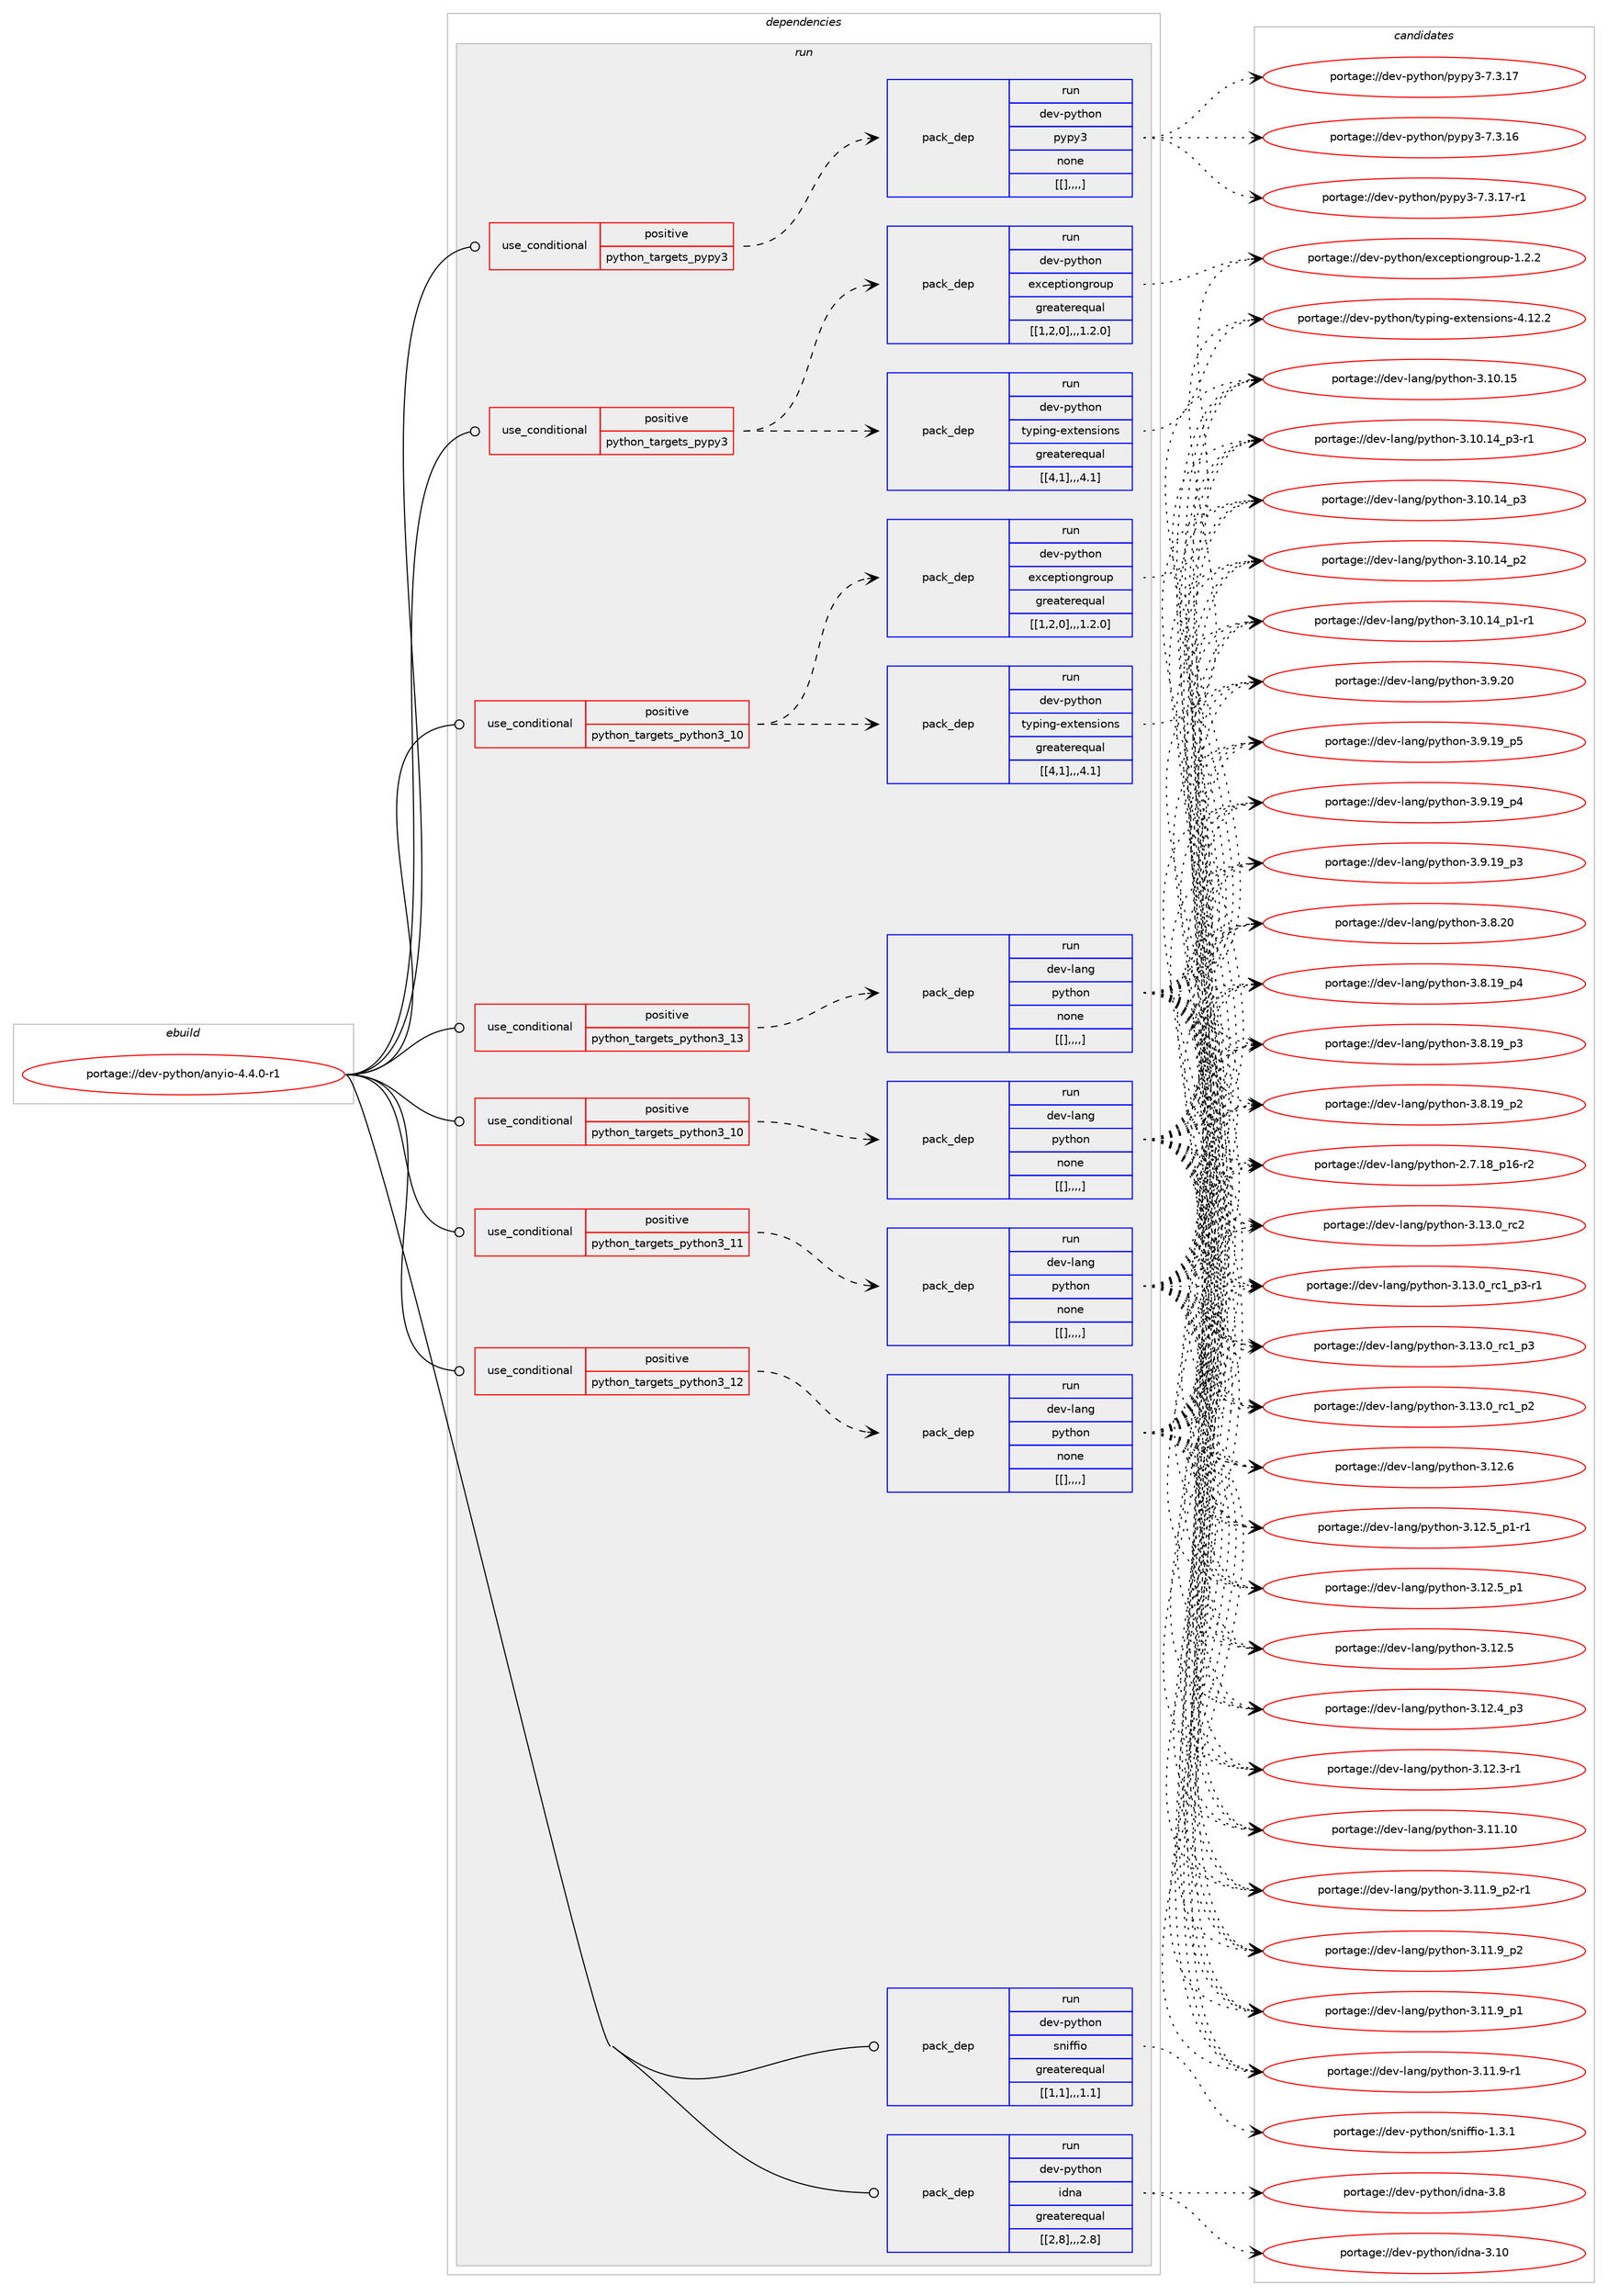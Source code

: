 digraph prolog {

# *************
# Graph options
# *************

newrank=true;
concentrate=true;
compound=true;
graph [rankdir=LR,fontname=Helvetica,fontsize=10,ranksep=1.5];#, ranksep=2.5, nodesep=0.2];
edge  [arrowhead=vee];
node  [fontname=Helvetica,fontsize=10];

# **********
# The ebuild
# **********

subgraph cluster_leftcol {
color=gray;
label=<<i>ebuild</i>>;
id [label="portage://dev-python/anyio-4.4.0-r1", color=red, width=4, href="../dev-python/anyio-4.4.0-r1.svg"];
}

# ****************
# The dependencies
# ****************

subgraph cluster_midcol {
color=gray;
label=<<i>dependencies</i>>;
subgraph cluster_compile {
fillcolor="#eeeeee";
style=filled;
label=<<i>compile</i>>;
}
subgraph cluster_compileandrun {
fillcolor="#eeeeee";
style=filled;
label=<<i>compile and run</i>>;
}
subgraph cluster_run {
fillcolor="#eeeeee";
style=filled;
label=<<i>run</i>>;
subgraph cond31446 {
dependency142733 [label=<<TABLE BORDER="0" CELLBORDER="1" CELLSPACING="0" CELLPADDING="4"><TR><TD ROWSPAN="3" CELLPADDING="10">use_conditional</TD></TR><TR><TD>positive</TD></TR><TR><TD>python_targets_pypy3</TD></TR></TABLE>>, shape=none, color=red];
subgraph pack110074 {
dependency142734 [label=<<TABLE BORDER="0" CELLBORDER="1" CELLSPACING="0" CELLPADDING="4" WIDTH="220"><TR><TD ROWSPAN="6" CELLPADDING="30">pack_dep</TD></TR><TR><TD WIDTH="110">run</TD></TR><TR><TD>dev-python</TD></TR><TR><TD>exceptiongroup</TD></TR><TR><TD>greaterequal</TD></TR><TR><TD>[[1,2,0],,,1.2.0]</TD></TR></TABLE>>, shape=none, color=blue];
}
dependency142733:e -> dependency142734:w [weight=20,style="dashed",arrowhead="vee"];
subgraph pack110075 {
dependency142735 [label=<<TABLE BORDER="0" CELLBORDER="1" CELLSPACING="0" CELLPADDING="4" WIDTH="220"><TR><TD ROWSPAN="6" CELLPADDING="30">pack_dep</TD></TR><TR><TD WIDTH="110">run</TD></TR><TR><TD>dev-python</TD></TR><TR><TD>typing-extensions</TD></TR><TR><TD>greaterequal</TD></TR><TR><TD>[[4,1],,,4.1]</TD></TR></TABLE>>, shape=none, color=blue];
}
dependency142733:e -> dependency142735:w [weight=20,style="dashed",arrowhead="vee"];
}
id:e -> dependency142733:w [weight=20,style="solid",arrowhead="odot"];
subgraph cond31447 {
dependency142736 [label=<<TABLE BORDER="0" CELLBORDER="1" CELLSPACING="0" CELLPADDING="4"><TR><TD ROWSPAN="3" CELLPADDING="10">use_conditional</TD></TR><TR><TD>positive</TD></TR><TR><TD>python_targets_pypy3</TD></TR></TABLE>>, shape=none, color=red];
subgraph pack110076 {
dependency142737 [label=<<TABLE BORDER="0" CELLBORDER="1" CELLSPACING="0" CELLPADDING="4" WIDTH="220"><TR><TD ROWSPAN="6" CELLPADDING="30">pack_dep</TD></TR><TR><TD WIDTH="110">run</TD></TR><TR><TD>dev-python</TD></TR><TR><TD>pypy3</TD></TR><TR><TD>none</TD></TR><TR><TD>[[],,,,]</TD></TR></TABLE>>, shape=none, color=blue];
}
dependency142736:e -> dependency142737:w [weight=20,style="dashed",arrowhead="vee"];
}
id:e -> dependency142736:w [weight=20,style="solid",arrowhead="odot"];
subgraph cond31448 {
dependency142738 [label=<<TABLE BORDER="0" CELLBORDER="1" CELLSPACING="0" CELLPADDING="4"><TR><TD ROWSPAN="3" CELLPADDING="10">use_conditional</TD></TR><TR><TD>positive</TD></TR><TR><TD>python_targets_python3_10</TD></TR></TABLE>>, shape=none, color=red];
subgraph pack110077 {
dependency142739 [label=<<TABLE BORDER="0" CELLBORDER="1" CELLSPACING="0" CELLPADDING="4" WIDTH="220"><TR><TD ROWSPAN="6" CELLPADDING="30">pack_dep</TD></TR><TR><TD WIDTH="110">run</TD></TR><TR><TD>dev-lang</TD></TR><TR><TD>python</TD></TR><TR><TD>none</TD></TR><TR><TD>[[],,,,]</TD></TR></TABLE>>, shape=none, color=blue];
}
dependency142738:e -> dependency142739:w [weight=20,style="dashed",arrowhead="vee"];
}
id:e -> dependency142738:w [weight=20,style="solid",arrowhead="odot"];
subgraph cond31449 {
dependency142740 [label=<<TABLE BORDER="0" CELLBORDER="1" CELLSPACING="0" CELLPADDING="4"><TR><TD ROWSPAN="3" CELLPADDING="10">use_conditional</TD></TR><TR><TD>positive</TD></TR><TR><TD>python_targets_python3_10</TD></TR></TABLE>>, shape=none, color=red];
subgraph pack110078 {
dependency142741 [label=<<TABLE BORDER="0" CELLBORDER="1" CELLSPACING="0" CELLPADDING="4" WIDTH="220"><TR><TD ROWSPAN="6" CELLPADDING="30">pack_dep</TD></TR><TR><TD WIDTH="110">run</TD></TR><TR><TD>dev-python</TD></TR><TR><TD>exceptiongroup</TD></TR><TR><TD>greaterequal</TD></TR><TR><TD>[[1,2,0],,,1.2.0]</TD></TR></TABLE>>, shape=none, color=blue];
}
dependency142740:e -> dependency142741:w [weight=20,style="dashed",arrowhead="vee"];
subgraph pack110079 {
dependency142742 [label=<<TABLE BORDER="0" CELLBORDER="1" CELLSPACING="0" CELLPADDING="4" WIDTH="220"><TR><TD ROWSPAN="6" CELLPADDING="30">pack_dep</TD></TR><TR><TD WIDTH="110">run</TD></TR><TR><TD>dev-python</TD></TR><TR><TD>typing-extensions</TD></TR><TR><TD>greaterequal</TD></TR><TR><TD>[[4,1],,,4.1]</TD></TR></TABLE>>, shape=none, color=blue];
}
dependency142740:e -> dependency142742:w [weight=20,style="dashed",arrowhead="vee"];
}
id:e -> dependency142740:w [weight=20,style="solid",arrowhead="odot"];
subgraph cond31450 {
dependency142743 [label=<<TABLE BORDER="0" CELLBORDER="1" CELLSPACING="0" CELLPADDING="4"><TR><TD ROWSPAN="3" CELLPADDING="10">use_conditional</TD></TR><TR><TD>positive</TD></TR><TR><TD>python_targets_python3_11</TD></TR></TABLE>>, shape=none, color=red];
subgraph pack110080 {
dependency142744 [label=<<TABLE BORDER="0" CELLBORDER="1" CELLSPACING="0" CELLPADDING="4" WIDTH="220"><TR><TD ROWSPAN="6" CELLPADDING="30">pack_dep</TD></TR><TR><TD WIDTH="110">run</TD></TR><TR><TD>dev-lang</TD></TR><TR><TD>python</TD></TR><TR><TD>none</TD></TR><TR><TD>[[],,,,]</TD></TR></TABLE>>, shape=none, color=blue];
}
dependency142743:e -> dependency142744:w [weight=20,style="dashed",arrowhead="vee"];
}
id:e -> dependency142743:w [weight=20,style="solid",arrowhead="odot"];
subgraph cond31451 {
dependency142745 [label=<<TABLE BORDER="0" CELLBORDER="1" CELLSPACING="0" CELLPADDING="4"><TR><TD ROWSPAN="3" CELLPADDING="10">use_conditional</TD></TR><TR><TD>positive</TD></TR><TR><TD>python_targets_python3_12</TD></TR></TABLE>>, shape=none, color=red];
subgraph pack110081 {
dependency142746 [label=<<TABLE BORDER="0" CELLBORDER="1" CELLSPACING="0" CELLPADDING="4" WIDTH="220"><TR><TD ROWSPAN="6" CELLPADDING="30">pack_dep</TD></TR><TR><TD WIDTH="110">run</TD></TR><TR><TD>dev-lang</TD></TR><TR><TD>python</TD></TR><TR><TD>none</TD></TR><TR><TD>[[],,,,]</TD></TR></TABLE>>, shape=none, color=blue];
}
dependency142745:e -> dependency142746:w [weight=20,style="dashed",arrowhead="vee"];
}
id:e -> dependency142745:w [weight=20,style="solid",arrowhead="odot"];
subgraph cond31452 {
dependency142747 [label=<<TABLE BORDER="0" CELLBORDER="1" CELLSPACING="0" CELLPADDING="4"><TR><TD ROWSPAN="3" CELLPADDING="10">use_conditional</TD></TR><TR><TD>positive</TD></TR><TR><TD>python_targets_python3_13</TD></TR></TABLE>>, shape=none, color=red];
subgraph pack110082 {
dependency142748 [label=<<TABLE BORDER="0" CELLBORDER="1" CELLSPACING="0" CELLPADDING="4" WIDTH="220"><TR><TD ROWSPAN="6" CELLPADDING="30">pack_dep</TD></TR><TR><TD WIDTH="110">run</TD></TR><TR><TD>dev-lang</TD></TR><TR><TD>python</TD></TR><TR><TD>none</TD></TR><TR><TD>[[],,,,]</TD></TR></TABLE>>, shape=none, color=blue];
}
dependency142747:e -> dependency142748:w [weight=20,style="dashed",arrowhead="vee"];
}
id:e -> dependency142747:w [weight=20,style="solid",arrowhead="odot"];
subgraph pack110083 {
dependency142749 [label=<<TABLE BORDER="0" CELLBORDER="1" CELLSPACING="0" CELLPADDING="4" WIDTH="220"><TR><TD ROWSPAN="6" CELLPADDING="30">pack_dep</TD></TR><TR><TD WIDTH="110">run</TD></TR><TR><TD>dev-python</TD></TR><TR><TD>idna</TD></TR><TR><TD>greaterequal</TD></TR><TR><TD>[[2,8],,,2.8]</TD></TR></TABLE>>, shape=none, color=blue];
}
id:e -> dependency142749:w [weight=20,style="solid",arrowhead="odot"];
subgraph pack110084 {
dependency142750 [label=<<TABLE BORDER="0" CELLBORDER="1" CELLSPACING="0" CELLPADDING="4" WIDTH="220"><TR><TD ROWSPAN="6" CELLPADDING="30">pack_dep</TD></TR><TR><TD WIDTH="110">run</TD></TR><TR><TD>dev-python</TD></TR><TR><TD>sniffio</TD></TR><TR><TD>greaterequal</TD></TR><TR><TD>[[1,1],,,1.1]</TD></TR></TABLE>>, shape=none, color=blue];
}
id:e -> dependency142750:w [weight=20,style="solid",arrowhead="odot"];
}
}

# **************
# The candidates
# **************

subgraph cluster_choices {
rank=same;
color=gray;
label=<<i>candidates</i>>;

subgraph choice110074 {
color=black;
nodesep=1;
choice100101118451121211161041111104710112099101112116105111110103114111117112454946504650 [label="portage://dev-python/exceptiongroup-1.2.2", color=red, width=4,href="../dev-python/exceptiongroup-1.2.2.svg"];
dependency142734:e -> choice100101118451121211161041111104710112099101112116105111110103114111117112454946504650:w [style=dotted,weight="100"];
}
subgraph choice110075 {
color=black;
nodesep=1;
choice10010111845112121116104111110471161211121051101034510112011610111011510511111011545524649504650 [label="portage://dev-python/typing-extensions-4.12.2", color=red, width=4,href="../dev-python/typing-extensions-4.12.2.svg"];
dependency142735:e -> choice10010111845112121116104111110471161211121051101034510112011610111011510511111011545524649504650:w [style=dotted,weight="100"];
}
subgraph choice110076 {
color=black;
nodesep=1;
choice100101118451121211161041111104711212111212151455546514649554511449 [label="portage://dev-python/pypy3-7.3.17-r1", color=red, width=4,href="../dev-python/pypy3-7.3.17-r1.svg"];
choice10010111845112121116104111110471121211121215145554651464955 [label="portage://dev-python/pypy3-7.3.17", color=red, width=4,href="../dev-python/pypy3-7.3.17.svg"];
choice10010111845112121116104111110471121211121215145554651464954 [label="portage://dev-python/pypy3-7.3.16", color=red, width=4,href="../dev-python/pypy3-7.3.16.svg"];
dependency142737:e -> choice100101118451121211161041111104711212111212151455546514649554511449:w [style=dotted,weight="100"];
dependency142737:e -> choice10010111845112121116104111110471121211121215145554651464955:w [style=dotted,weight="100"];
dependency142737:e -> choice10010111845112121116104111110471121211121215145554651464954:w [style=dotted,weight="100"];
}
subgraph choice110077 {
color=black;
nodesep=1;
choice10010111845108971101034711212111610411111045514649514648951149950 [label="portage://dev-lang/python-3.13.0_rc2", color=red, width=4,href="../dev-lang/python-3.13.0_rc2.svg"];
choice1001011184510897110103471121211161041111104551464951464895114994995112514511449 [label="portage://dev-lang/python-3.13.0_rc1_p3-r1", color=red, width=4,href="../dev-lang/python-3.13.0_rc1_p3-r1.svg"];
choice100101118451089711010347112121116104111110455146495146489511499499511251 [label="portage://dev-lang/python-3.13.0_rc1_p3", color=red, width=4,href="../dev-lang/python-3.13.0_rc1_p3.svg"];
choice100101118451089711010347112121116104111110455146495146489511499499511250 [label="portage://dev-lang/python-3.13.0_rc1_p2", color=red, width=4,href="../dev-lang/python-3.13.0_rc1_p2.svg"];
choice10010111845108971101034711212111610411111045514649504654 [label="portage://dev-lang/python-3.12.6", color=red, width=4,href="../dev-lang/python-3.12.6.svg"];
choice1001011184510897110103471121211161041111104551464950465395112494511449 [label="portage://dev-lang/python-3.12.5_p1-r1", color=red, width=4,href="../dev-lang/python-3.12.5_p1-r1.svg"];
choice100101118451089711010347112121116104111110455146495046539511249 [label="portage://dev-lang/python-3.12.5_p1", color=red, width=4,href="../dev-lang/python-3.12.5_p1.svg"];
choice10010111845108971101034711212111610411111045514649504653 [label="portage://dev-lang/python-3.12.5", color=red, width=4,href="../dev-lang/python-3.12.5.svg"];
choice100101118451089711010347112121116104111110455146495046529511251 [label="portage://dev-lang/python-3.12.4_p3", color=red, width=4,href="../dev-lang/python-3.12.4_p3.svg"];
choice100101118451089711010347112121116104111110455146495046514511449 [label="portage://dev-lang/python-3.12.3-r1", color=red, width=4,href="../dev-lang/python-3.12.3-r1.svg"];
choice1001011184510897110103471121211161041111104551464949464948 [label="portage://dev-lang/python-3.11.10", color=red, width=4,href="../dev-lang/python-3.11.10.svg"];
choice1001011184510897110103471121211161041111104551464949465795112504511449 [label="portage://dev-lang/python-3.11.9_p2-r1", color=red, width=4,href="../dev-lang/python-3.11.9_p2-r1.svg"];
choice100101118451089711010347112121116104111110455146494946579511250 [label="portage://dev-lang/python-3.11.9_p2", color=red, width=4,href="../dev-lang/python-3.11.9_p2.svg"];
choice100101118451089711010347112121116104111110455146494946579511249 [label="portage://dev-lang/python-3.11.9_p1", color=red, width=4,href="../dev-lang/python-3.11.9_p1.svg"];
choice100101118451089711010347112121116104111110455146494946574511449 [label="portage://dev-lang/python-3.11.9-r1", color=red, width=4,href="../dev-lang/python-3.11.9-r1.svg"];
choice1001011184510897110103471121211161041111104551464948464953 [label="portage://dev-lang/python-3.10.15", color=red, width=4,href="../dev-lang/python-3.10.15.svg"];
choice100101118451089711010347112121116104111110455146494846495295112514511449 [label="portage://dev-lang/python-3.10.14_p3-r1", color=red, width=4,href="../dev-lang/python-3.10.14_p3-r1.svg"];
choice10010111845108971101034711212111610411111045514649484649529511251 [label="portage://dev-lang/python-3.10.14_p3", color=red, width=4,href="../dev-lang/python-3.10.14_p3.svg"];
choice10010111845108971101034711212111610411111045514649484649529511250 [label="portage://dev-lang/python-3.10.14_p2", color=red, width=4,href="../dev-lang/python-3.10.14_p2.svg"];
choice100101118451089711010347112121116104111110455146494846495295112494511449 [label="portage://dev-lang/python-3.10.14_p1-r1", color=red, width=4,href="../dev-lang/python-3.10.14_p1-r1.svg"];
choice10010111845108971101034711212111610411111045514657465048 [label="portage://dev-lang/python-3.9.20", color=red, width=4,href="../dev-lang/python-3.9.20.svg"];
choice100101118451089711010347112121116104111110455146574649579511253 [label="portage://dev-lang/python-3.9.19_p5", color=red, width=4,href="../dev-lang/python-3.9.19_p5.svg"];
choice100101118451089711010347112121116104111110455146574649579511252 [label="portage://dev-lang/python-3.9.19_p4", color=red, width=4,href="../dev-lang/python-3.9.19_p4.svg"];
choice100101118451089711010347112121116104111110455146574649579511251 [label="portage://dev-lang/python-3.9.19_p3", color=red, width=4,href="../dev-lang/python-3.9.19_p3.svg"];
choice10010111845108971101034711212111610411111045514656465048 [label="portage://dev-lang/python-3.8.20", color=red, width=4,href="../dev-lang/python-3.8.20.svg"];
choice100101118451089711010347112121116104111110455146564649579511252 [label="portage://dev-lang/python-3.8.19_p4", color=red, width=4,href="../dev-lang/python-3.8.19_p4.svg"];
choice100101118451089711010347112121116104111110455146564649579511251 [label="portage://dev-lang/python-3.8.19_p3", color=red, width=4,href="../dev-lang/python-3.8.19_p3.svg"];
choice100101118451089711010347112121116104111110455146564649579511250 [label="portage://dev-lang/python-3.8.19_p2", color=red, width=4,href="../dev-lang/python-3.8.19_p2.svg"];
choice100101118451089711010347112121116104111110455046554649569511249544511450 [label="portage://dev-lang/python-2.7.18_p16-r2", color=red, width=4,href="../dev-lang/python-2.7.18_p16-r2.svg"];
dependency142739:e -> choice10010111845108971101034711212111610411111045514649514648951149950:w [style=dotted,weight="100"];
dependency142739:e -> choice1001011184510897110103471121211161041111104551464951464895114994995112514511449:w [style=dotted,weight="100"];
dependency142739:e -> choice100101118451089711010347112121116104111110455146495146489511499499511251:w [style=dotted,weight="100"];
dependency142739:e -> choice100101118451089711010347112121116104111110455146495146489511499499511250:w [style=dotted,weight="100"];
dependency142739:e -> choice10010111845108971101034711212111610411111045514649504654:w [style=dotted,weight="100"];
dependency142739:e -> choice1001011184510897110103471121211161041111104551464950465395112494511449:w [style=dotted,weight="100"];
dependency142739:e -> choice100101118451089711010347112121116104111110455146495046539511249:w [style=dotted,weight="100"];
dependency142739:e -> choice10010111845108971101034711212111610411111045514649504653:w [style=dotted,weight="100"];
dependency142739:e -> choice100101118451089711010347112121116104111110455146495046529511251:w [style=dotted,weight="100"];
dependency142739:e -> choice100101118451089711010347112121116104111110455146495046514511449:w [style=dotted,weight="100"];
dependency142739:e -> choice1001011184510897110103471121211161041111104551464949464948:w [style=dotted,weight="100"];
dependency142739:e -> choice1001011184510897110103471121211161041111104551464949465795112504511449:w [style=dotted,weight="100"];
dependency142739:e -> choice100101118451089711010347112121116104111110455146494946579511250:w [style=dotted,weight="100"];
dependency142739:e -> choice100101118451089711010347112121116104111110455146494946579511249:w [style=dotted,weight="100"];
dependency142739:e -> choice100101118451089711010347112121116104111110455146494946574511449:w [style=dotted,weight="100"];
dependency142739:e -> choice1001011184510897110103471121211161041111104551464948464953:w [style=dotted,weight="100"];
dependency142739:e -> choice100101118451089711010347112121116104111110455146494846495295112514511449:w [style=dotted,weight="100"];
dependency142739:e -> choice10010111845108971101034711212111610411111045514649484649529511251:w [style=dotted,weight="100"];
dependency142739:e -> choice10010111845108971101034711212111610411111045514649484649529511250:w [style=dotted,weight="100"];
dependency142739:e -> choice100101118451089711010347112121116104111110455146494846495295112494511449:w [style=dotted,weight="100"];
dependency142739:e -> choice10010111845108971101034711212111610411111045514657465048:w [style=dotted,weight="100"];
dependency142739:e -> choice100101118451089711010347112121116104111110455146574649579511253:w [style=dotted,weight="100"];
dependency142739:e -> choice100101118451089711010347112121116104111110455146574649579511252:w [style=dotted,weight="100"];
dependency142739:e -> choice100101118451089711010347112121116104111110455146574649579511251:w [style=dotted,weight="100"];
dependency142739:e -> choice10010111845108971101034711212111610411111045514656465048:w [style=dotted,weight="100"];
dependency142739:e -> choice100101118451089711010347112121116104111110455146564649579511252:w [style=dotted,weight="100"];
dependency142739:e -> choice100101118451089711010347112121116104111110455146564649579511251:w [style=dotted,weight="100"];
dependency142739:e -> choice100101118451089711010347112121116104111110455146564649579511250:w [style=dotted,weight="100"];
dependency142739:e -> choice100101118451089711010347112121116104111110455046554649569511249544511450:w [style=dotted,weight="100"];
}
subgraph choice110078 {
color=black;
nodesep=1;
choice100101118451121211161041111104710112099101112116105111110103114111117112454946504650 [label="portage://dev-python/exceptiongroup-1.2.2", color=red, width=4,href="../dev-python/exceptiongroup-1.2.2.svg"];
dependency142741:e -> choice100101118451121211161041111104710112099101112116105111110103114111117112454946504650:w [style=dotted,weight="100"];
}
subgraph choice110079 {
color=black;
nodesep=1;
choice10010111845112121116104111110471161211121051101034510112011610111011510511111011545524649504650 [label="portage://dev-python/typing-extensions-4.12.2", color=red, width=4,href="../dev-python/typing-extensions-4.12.2.svg"];
dependency142742:e -> choice10010111845112121116104111110471161211121051101034510112011610111011510511111011545524649504650:w [style=dotted,weight="100"];
}
subgraph choice110080 {
color=black;
nodesep=1;
choice10010111845108971101034711212111610411111045514649514648951149950 [label="portage://dev-lang/python-3.13.0_rc2", color=red, width=4,href="../dev-lang/python-3.13.0_rc2.svg"];
choice1001011184510897110103471121211161041111104551464951464895114994995112514511449 [label="portage://dev-lang/python-3.13.0_rc1_p3-r1", color=red, width=4,href="../dev-lang/python-3.13.0_rc1_p3-r1.svg"];
choice100101118451089711010347112121116104111110455146495146489511499499511251 [label="portage://dev-lang/python-3.13.0_rc1_p3", color=red, width=4,href="../dev-lang/python-3.13.0_rc1_p3.svg"];
choice100101118451089711010347112121116104111110455146495146489511499499511250 [label="portage://dev-lang/python-3.13.0_rc1_p2", color=red, width=4,href="../dev-lang/python-3.13.0_rc1_p2.svg"];
choice10010111845108971101034711212111610411111045514649504654 [label="portage://dev-lang/python-3.12.6", color=red, width=4,href="../dev-lang/python-3.12.6.svg"];
choice1001011184510897110103471121211161041111104551464950465395112494511449 [label="portage://dev-lang/python-3.12.5_p1-r1", color=red, width=4,href="../dev-lang/python-3.12.5_p1-r1.svg"];
choice100101118451089711010347112121116104111110455146495046539511249 [label="portage://dev-lang/python-3.12.5_p1", color=red, width=4,href="../dev-lang/python-3.12.5_p1.svg"];
choice10010111845108971101034711212111610411111045514649504653 [label="portage://dev-lang/python-3.12.5", color=red, width=4,href="../dev-lang/python-3.12.5.svg"];
choice100101118451089711010347112121116104111110455146495046529511251 [label="portage://dev-lang/python-3.12.4_p3", color=red, width=4,href="../dev-lang/python-3.12.4_p3.svg"];
choice100101118451089711010347112121116104111110455146495046514511449 [label="portage://dev-lang/python-3.12.3-r1", color=red, width=4,href="../dev-lang/python-3.12.3-r1.svg"];
choice1001011184510897110103471121211161041111104551464949464948 [label="portage://dev-lang/python-3.11.10", color=red, width=4,href="../dev-lang/python-3.11.10.svg"];
choice1001011184510897110103471121211161041111104551464949465795112504511449 [label="portage://dev-lang/python-3.11.9_p2-r1", color=red, width=4,href="../dev-lang/python-3.11.9_p2-r1.svg"];
choice100101118451089711010347112121116104111110455146494946579511250 [label="portage://dev-lang/python-3.11.9_p2", color=red, width=4,href="../dev-lang/python-3.11.9_p2.svg"];
choice100101118451089711010347112121116104111110455146494946579511249 [label="portage://dev-lang/python-3.11.9_p1", color=red, width=4,href="../dev-lang/python-3.11.9_p1.svg"];
choice100101118451089711010347112121116104111110455146494946574511449 [label="portage://dev-lang/python-3.11.9-r1", color=red, width=4,href="../dev-lang/python-3.11.9-r1.svg"];
choice1001011184510897110103471121211161041111104551464948464953 [label="portage://dev-lang/python-3.10.15", color=red, width=4,href="../dev-lang/python-3.10.15.svg"];
choice100101118451089711010347112121116104111110455146494846495295112514511449 [label="portage://dev-lang/python-3.10.14_p3-r1", color=red, width=4,href="../dev-lang/python-3.10.14_p3-r1.svg"];
choice10010111845108971101034711212111610411111045514649484649529511251 [label="portage://dev-lang/python-3.10.14_p3", color=red, width=4,href="../dev-lang/python-3.10.14_p3.svg"];
choice10010111845108971101034711212111610411111045514649484649529511250 [label="portage://dev-lang/python-3.10.14_p2", color=red, width=4,href="../dev-lang/python-3.10.14_p2.svg"];
choice100101118451089711010347112121116104111110455146494846495295112494511449 [label="portage://dev-lang/python-3.10.14_p1-r1", color=red, width=4,href="../dev-lang/python-3.10.14_p1-r1.svg"];
choice10010111845108971101034711212111610411111045514657465048 [label="portage://dev-lang/python-3.9.20", color=red, width=4,href="../dev-lang/python-3.9.20.svg"];
choice100101118451089711010347112121116104111110455146574649579511253 [label="portage://dev-lang/python-3.9.19_p5", color=red, width=4,href="../dev-lang/python-3.9.19_p5.svg"];
choice100101118451089711010347112121116104111110455146574649579511252 [label="portage://dev-lang/python-3.9.19_p4", color=red, width=4,href="../dev-lang/python-3.9.19_p4.svg"];
choice100101118451089711010347112121116104111110455146574649579511251 [label="portage://dev-lang/python-3.9.19_p3", color=red, width=4,href="../dev-lang/python-3.9.19_p3.svg"];
choice10010111845108971101034711212111610411111045514656465048 [label="portage://dev-lang/python-3.8.20", color=red, width=4,href="../dev-lang/python-3.8.20.svg"];
choice100101118451089711010347112121116104111110455146564649579511252 [label="portage://dev-lang/python-3.8.19_p4", color=red, width=4,href="../dev-lang/python-3.8.19_p4.svg"];
choice100101118451089711010347112121116104111110455146564649579511251 [label="portage://dev-lang/python-3.8.19_p3", color=red, width=4,href="../dev-lang/python-3.8.19_p3.svg"];
choice100101118451089711010347112121116104111110455146564649579511250 [label="portage://dev-lang/python-3.8.19_p2", color=red, width=4,href="../dev-lang/python-3.8.19_p2.svg"];
choice100101118451089711010347112121116104111110455046554649569511249544511450 [label="portage://dev-lang/python-2.7.18_p16-r2", color=red, width=4,href="../dev-lang/python-2.7.18_p16-r2.svg"];
dependency142744:e -> choice10010111845108971101034711212111610411111045514649514648951149950:w [style=dotted,weight="100"];
dependency142744:e -> choice1001011184510897110103471121211161041111104551464951464895114994995112514511449:w [style=dotted,weight="100"];
dependency142744:e -> choice100101118451089711010347112121116104111110455146495146489511499499511251:w [style=dotted,weight="100"];
dependency142744:e -> choice100101118451089711010347112121116104111110455146495146489511499499511250:w [style=dotted,weight="100"];
dependency142744:e -> choice10010111845108971101034711212111610411111045514649504654:w [style=dotted,weight="100"];
dependency142744:e -> choice1001011184510897110103471121211161041111104551464950465395112494511449:w [style=dotted,weight="100"];
dependency142744:e -> choice100101118451089711010347112121116104111110455146495046539511249:w [style=dotted,weight="100"];
dependency142744:e -> choice10010111845108971101034711212111610411111045514649504653:w [style=dotted,weight="100"];
dependency142744:e -> choice100101118451089711010347112121116104111110455146495046529511251:w [style=dotted,weight="100"];
dependency142744:e -> choice100101118451089711010347112121116104111110455146495046514511449:w [style=dotted,weight="100"];
dependency142744:e -> choice1001011184510897110103471121211161041111104551464949464948:w [style=dotted,weight="100"];
dependency142744:e -> choice1001011184510897110103471121211161041111104551464949465795112504511449:w [style=dotted,weight="100"];
dependency142744:e -> choice100101118451089711010347112121116104111110455146494946579511250:w [style=dotted,weight="100"];
dependency142744:e -> choice100101118451089711010347112121116104111110455146494946579511249:w [style=dotted,weight="100"];
dependency142744:e -> choice100101118451089711010347112121116104111110455146494946574511449:w [style=dotted,weight="100"];
dependency142744:e -> choice1001011184510897110103471121211161041111104551464948464953:w [style=dotted,weight="100"];
dependency142744:e -> choice100101118451089711010347112121116104111110455146494846495295112514511449:w [style=dotted,weight="100"];
dependency142744:e -> choice10010111845108971101034711212111610411111045514649484649529511251:w [style=dotted,weight="100"];
dependency142744:e -> choice10010111845108971101034711212111610411111045514649484649529511250:w [style=dotted,weight="100"];
dependency142744:e -> choice100101118451089711010347112121116104111110455146494846495295112494511449:w [style=dotted,weight="100"];
dependency142744:e -> choice10010111845108971101034711212111610411111045514657465048:w [style=dotted,weight="100"];
dependency142744:e -> choice100101118451089711010347112121116104111110455146574649579511253:w [style=dotted,weight="100"];
dependency142744:e -> choice100101118451089711010347112121116104111110455146574649579511252:w [style=dotted,weight="100"];
dependency142744:e -> choice100101118451089711010347112121116104111110455146574649579511251:w [style=dotted,weight="100"];
dependency142744:e -> choice10010111845108971101034711212111610411111045514656465048:w [style=dotted,weight="100"];
dependency142744:e -> choice100101118451089711010347112121116104111110455146564649579511252:w [style=dotted,weight="100"];
dependency142744:e -> choice100101118451089711010347112121116104111110455146564649579511251:w [style=dotted,weight="100"];
dependency142744:e -> choice100101118451089711010347112121116104111110455146564649579511250:w [style=dotted,weight="100"];
dependency142744:e -> choice100101118451089711010347112121116104111110455046554649569511249544511450:w [style=dotted,weight="100"];
}
subgraph choice110081 {
color=black;
nodesep=1;
choice10010111845108971101034711212111610411111045514649514648951149950 [label="portage://dev-lang/python-3.13.0_rc2", color=red, width=4,href="../dev-lang/python-3.13.0_rc2.svg"];
choice1001011184510897110103471121211161041111104551464951464895114994995112514511449 [label="portage://dev-lang/python-3.13.0_rc1_p3-r1", color=red, width=4,href="../dev-lang/python-3.13.0_rc1_p3-r1.svg"];
choice100101118451089711010347112121116104111110455146495146489511499499511251 [label="portage://dev-lang/python-3.13.0_rc1_p3", color=red, width=4,href="../dev-lang/python-3.13.0_rc1_p3.svg"];
choice100101118451089711010347112121116104111110455146495146489511499499511250 [label="portage://dev-lang/python-3.13.0_rc1_p2", color=red, width=4,href="../dev-lang/python-3.13.0_rc1_p2.svg"];
choice10010111845108971101034711212111610411111045514649504654 [label="portage://dev-lang/python-3.12.6", color=red, width=4,href="../dev-lang/python-3.12.6.svg"];
choice1001011184510897110103471121211161041111104551464950465395112494511449 [label="portage://dev-lang/python-3.12.5_p1-r1", color=red, width=4,href="../dev-lang/python-3.12.5_p1-r1.svg"];
choice100101118451089711010347112121116104111110455146495046539511249 [label="portage://dev-lang/python-3.12.5_p1", color=red, width=4,href="../dev-lang/python-3.12.5_p1.svg"];
choice10010111845108971101034711212111610411111045514649504653 [label="portage://dev-lang/python-3.12.5", color=red, width=4,href="../dev-lang/python-3.12.5.svg"];
choice100101118451089711010347112121116104111110455146495046529511251 [label="portage://dev-lang/python-3.12.4_p3", color=red, width=4,href="../dev-lang/python-3.12.4_p3.svg"];
choice100101118451089711010347112121116104111110455146495046514511449 [label="portage://dev-lang/python-3.12.3-r1", color=red, width=4,href="../dev-lang/python-3.12.3-r1.svg"];
choice1001011184510897110103471121211161041111104551464949464948 [label="portage://dev-lang/python-3.11.10", color=red, width=4,href="../dev-lang/python-3.11.10.svg"];
choice1001011184510897110103471121211161041111104551464949465795112504511449 [label="portage://dev-lang/python-3.11.9_p2-r1", color=red, width=4,href="../dev-lang/python-3.11.9_p2-r1.svg"];
choice100101118451089711010347112121116104111110455146494946579511250 [label="portage://dev-lang/python-3.11.9_p2", color=red, width=4,href="../dev-lang/python-3.11.9_p2.svg"];
choice100101118451089711010347112121116104111110455146494946579511249 [label="portage://dev-lang/python-3.11.9_p1", color=red, width=4,href="../dev-lang/python-3.11.9_p1.svg"];
choice100101118451089711010347112121116104111110455146494946574511449 [label="portage://dev-lang/python-3.11.9-r1", color=red, width=4,href="../dev-lang/python-3.11.9-r1.svg"];
choice1001011184510897110103471121211161041111104551464948464953 [label="portage://dev-lang/python-3.10.15", color=red, width=4,href="../dev-lang/python-3.10.15.svg"];
choice100101118451089711010347112121116104111110455146494846495295112514511449 [label="portage://dev-lang/python-3.10.14_p3-r1", color=red, width=4,href="../dev-lang/python-3.10.14_p3-r1.svg"];
choice10010111845108971101034711212111610411111045514649484649529511251 [label="portage://dev-lang/python-3.10.14_p3", color=red, width=4,href="../dev-lang/python-3.10.14_p3.svg"];
choice10010111845108971101034711212111610411111045514649484649529511250 [label="portage://dev-lang/python-3.10.14_p2", color=red, width=4,href="../dev-lang/python-3.10.14_p2.svg"];
choice100101118451089711010347112121116104111110455146494846495295112494511449 [label="portage://dev-lang/python-3.10.14_p1-r1", color=red, width=4,href="../dev-lang/python-3.10.14_p1-r1.svg"];
choice10010111845108971101034711212111610411111045514657465048 [label="portage://dev-lang/python-3.9.20", color=red, width=4,href="../dev-lang/python-3.9.20.svg"];
choice100101118451089711010347112121116104111110455146574649579511253 [label="portage://dev-lang/python-3.9.19_p5", color=red, width=4,href="../dev-lang/python-3.9.19_p5.svg"];
choice100101118451089711010347112121116104111110455146574649579511252 [label="portage://dev-lang/python-3.9.19_p4", color=red, width=4,href="../dev-lang/python-3.9.19_p4.svg"];
choice100101118451089711010347112121116104111110455146574649579511251 [label="portage://dev-lang/python-3.9.19_p3", color=red, width=4,href="../dev-lang/python-3.9.19_p3.svg"];
choice10010111845108971101034711212111610411111045514656465048 [label="portage://dev-lang/python-3.8.20", color=red, width=4,href="../dev-lang/python-3.8.20.svg"];
choice100101118451089711010347112121116104111110455146564649579511252 [label="portage://dev-lang/python-3.8.19_p4", color=red, width=4,href="../dev-lang/python-3.8.19_p4.svg"];
choice100101118451089711010347112121116104111110455146564649579511251 [label="portage://dev-lang/python-3.8.19_p3", color=red, width=4,href="../dev-lang/python-3.8.19_p3.svg"];
choice100101118451089711010347112121116104111110455146564649579511250 [label="portage://dev-lang/python-3.8.19_p2", color=red, width=4,href="../dev-lang/python-3.8.19_p2.svg"];
choice100101118451089711010347112121116104111110455046554649569511249544511450 [label="portage://dev-lang/python-2.7.18_p16-r2", color=red, width=4,href="../dev-lang/python-2.7.18_p16-r2.svg"];
dependency142746:e -> choice10010111845108971101034711212111610411111045514649514648951149950:w [style=dotted,weight="100"];
dependency142746:e -> choice1001011184510897110103471121211161041111104551464951464895114994995112514511449:w [style=dotted,weight="100"];
dependency142746:e -> choice100101118451089711010347112121116104111110455146495146489511499499511251:w [style=dotted,weight="100"];
dependency142746:e -> choice100101118451089711010347112121116104111110455146495146489511499499511250:w [style=dotted,weight="100"];
dependency142746:e -> choice10010111845108971101034711212111610411111045514649504654:w [style=dotted,weight="100"];
dependency142746:e -> choice1001011184510897110103471121211161041111104551464950465395112494511449:w [style=dotted,weight="100"];
dependency142746:e -> choice100101118451089711010347112121116104111110455146495046539511249:w [style=dotted,weight="100"];
dependency142746:e -> choice10010111845108971101034711212111610411111045514649504653:w [style=dotted,weight="100"];
dependency142746:e -> choice100101118451089711010347112121116104111110455146495046529511251:w [style=dotted,weight="100"];
dependency142746:e -> choice100101118451089711010347112121116104111110455146495046514511449:w [style=dotted,weight="100"];
dependency142746:e -> choice1001011184510897110103471121211161041111104551464949464948:w [style=dotted,weight="100"];
dependency142746:e -> choice1001011184510897110103471121211161041111104551464949465795112504511449:w [style=dotted,weight="100"];
dependency142746:e -> choice100101118451089711010347112121116104111110455146494946579511250:w [style=dotted,weight="100"];
dependency142746:e -> choice100101118451089711010347112121116104111110455146494946579511249:w [style=dotted,weight="100"];
dependency142746:e -> choice100101118451089711010347112121116104111110455146494946574511449:w [style=dotted,weight="100"];
dependency142746:e -> choice1001011184510897110103471121211161041111104551464948464953:w [style=dotted,weight="100"];
dependency142746:e -> choice100101118451089711010347112121116104111110455146494846495295112514511449:w [style=dotted,weight="100"];
dependency142746:e -> choice10010111845108971101034711212111610411111045514649484649529511251:w [style=dotted,weight="100"];
dependency142746:e -> choice10010111845108971101034711212111610411111045514649484649529511250:w [style=dotted,weight="100"];
dependency142746:e -> choice100101118451089711010347112121116104111110455146494846495295112494511449:w [style=dotted,weight="100"];
dependency142746:e -> choice10010111845108971101034711212111610411111045514657465048:w [style=dotted,weight="100"];
dependency142746:e -> choice100101118451089711010347112121116104111110455146574649579511253:w [style=dotted,weight="100"];
dependency142746:e -> choice100101118451089711010347112121116104111110455146574649579511252:w [style=dotted,weight="100"];
dependency142746:e -> choice100101118451089711010347112121116104111110455146574649579511251:w [style=dotted,weight="100"];
dependency142746:e -> choice10010111845108971101034711212111610411111045514656465048:w [style=dotted,weight="100"];
dependency142746:e -> choice100101118451089711010347112121116104111110455146564649579511252:w [style=dotted,weight="100"];
dependency142746:e -> choice100101118451089711010347112121116104111110455146564649579511251:w [style=dotted,weight="100"];
dependency142746:e -> choice100101118451089711010347112121116104111110455146564649579511250:w [style=dotted,weight="100"];
dependency142746:e -> choice100101118451089711010347112121116104111110455046554649569511249544511450:w [style=dotted,weight="100"];
}
subgraph choice110082 {
color=black;
nodesep=1;
choice10010111845108971101034711212111610411111045514649514648951149950 [label="portage://dev-lang/python-3.13.0_rc2", color=red, width=4,href="../dev-lang/python-3.13.0_rc2.svg"];
choice1001011184510897110103471121211161041111104551464951464895114994995112514511449 [label="portage://dev-lang/python-3.13.0_rc1_p3-r1", color=red, width=4,href="../dev-lang/python-3.13.0_rc1_p3-r1.svg"];
choice100101118451089711010347112121116104111110455146495146489511499499511251 [label="portage://dev-lang/python-3.13.0_rc1_p3", color=red, width=4,href="../dev-lang/python-3.13.0_rc1_p3.svg"];
choice100101118451089711010347112121116104111110455146495146489511499499511250 [label="portage://dev-lang/python-3.13.0_rc1_p2", color=red, width=4,href="../dev-lang/python-3.13.0_rc1_p2.svg"];
choice10010111845108971101034711212111610411111045514649504654 [label="portage://dev-lang/python-3.12.6", color=red, width=4,href="../dev-lang/python-3.12.6.svg"];
choice1001011184510897110103471121211161041111104551464950465395112494511449 [label="portage://dev-lang/python-3.12.5_p1-r1", color=red, width=4,href="../dev-lang/python-3.12.5_p1-r1.svg"];
choice100101118451089711010347112121116104111110455146495046539511249 [label="portage://dev-lang/python-3.12.5_p1", color=red, width=4,href="../dev-lang/python-3.12.5_p1.svg"];
choice10010111845108971101034711212111610411111045514649504653 [label="portage://dev-lang/python-3.12.5", color=red, width=4,href="../dev-lang/python-3.12.5.svg"];
choice100101118451089711010347112121116104111110455146495046529511251 [label="portage://dev-lang/python-3.12.4_p3", color=red, width=4,href="../dev-lang/python-3.12.4_p3.svg"];
choice100101118451089711010347112121116104111110455146495046514511449 [label="portage://dev-lang/python-3.12.3-r1", color=red, width=4,href="../dev-lang/python-3.12.3-r1.svg"];
choice1001011184510897110103471121211161041111104551464949464948 [label="portage://dev-lang/python-3.11.10", color=red, width=4,href="../dev-lang/python-3.11.10.svg"];
choice1001011184510897110103471121211161041111104551464949465795112504511449 [label="portage://dev-lang/python-3.11.9_p2-r1", color=red, width=4,href="../dev-lang/python-3.11.9_p2-r1.svg"];
choice100101118451089711010347112121116104111110455146494946579511250 [label="portage://dev-lang/python-3.11.9_p2", color=red, width=4,href="../dev-lang/python-3.11.9_p2.svg"];
choice100101118451089711010347112121116104111110455146494946579511249 [label="portage://dev-lang/python-3.11.9_p1", color=red, width=4,href="../dev-lang/python-3.11.9_p1.svg"];
choice100101118451089711010347112121116104111110455146494946574511449 [label="portage://dev-lang/python-3.11.9-r1", color=red, width=4,href="../dev-lang/python-3.11.9-r1.svg"];
choice1001011184510897110103471121211161041111104551464948464953 [label="portage://dev-lang/python-3.10.15", color=red, width=4,href="../dev-lang/python-3.10.15.svg"];
choice100101118451089711010347112121116104111110455146494846495295112514511449 [label="portage://dev-lang/python-3.10.14_p3-r1", color=red, width=4,href="../dev-lang/python-3.10.14_p3-r1.svg"];
choice10010111845108971101034711212111610411111045514649484649529511251 [label="portage://dev-lang/python-3.10.14_p3", color=red, width=4,href="../dev-lang/python-3.10.14_p3.svg"];
choice10010111845108971101034711212111610411111045514649484649529511250 [label="portage://dev-lang/python-3.10.14_p2", color=red, width=4,href="../dev-lang/python-3.10.14_p2.svg"];
choice100101118451089711010347112121116104111110455146494846495295112494511449 [label="portage://dev-lang/python-3.10.14_p1-r1", color=red, width=4,href="../dev-lang/python-3.10.14_p1-r1.svg"];
choice10010111845108971101034711212111610411111045514657465048 [label="portage://dev-lang/python-3.9.20", color=red, width=4,href="../dev-lang/python-3.9.20.svg"];
choice100101118451089711010347112121116104111110455146574649579511253 [label="portage://dev-lang/python-3.9.19_p5", color=red, width=4,href="../dev-lang/python-3.9.19_p5.svg"];
choice100101118451089711010347112121116104111110455146574649579511252 [label="portage://dev-lang/python-3.9.19_p4", color=red, width=4,href="../dev-lang/python-3.9.19_p4.svg"];
choice100101118451089711010347112121116104111110455146574649579511251 [label="portage://dev-lang/python-3.9.19_p3", color=red, width=4,href="../dev-lang/python-3.9.19_p3.svg"];
choice10010111845108971101034711212111610411111045514656465048 [label="portage://dev-lang/python-3.8.20", color=red, width=4,href="../dev-lang/python-3.8.20.svg"];
choice100101118451089711010347112121116104111110455146564649579511252 [label="portage://dev-lang/python-3.8.19_p4", color=red, width=4,href="../dev-lang/python-3.8.19_p4.svg"];
choice100101118451089711010347112121116104111110455146564649579511251 [label="portage://dev-lang/python-3.8.19_p3", color=red, width=4,href="../dev-lang/python-3.8.19_p3.svg"];
choice100101118451089711010347112121116104111110455146564649579511250 [label="portage://dev-lang/python-3.8.19_p2", color=red, width=4,href="../dev-lang/python-3.8.19_p2.svg"];
choice100101118451089711010347112121116104111110455046554649569511249544511450 [label="portage://dev-lang/python-2.7.18_p16-r2", color=red, width=4,href="../dev-lang/python-2.7.18_p16-r2.svg"];
dependency142748:e -> choice10010111845108971101034711212111610411111045514649514648951149950:w [style=dotted,weight="100"];
dependency142748:e -> choice1001011184510897110103471121211161041111104551464951464895114994995112514511449:w [style=dotted,weight="100"];
dependency142748:e -> choice100101118451089711010347112121116104111110455146495146489511499499511251:w [style=dotted,weight="100"];
dependency142748:e -> choice100101118451089711010347112121116104111110455146495146489511499499511250:w [style=dotted,weight="100"];
dependency142748:e -> choice10010111845108971101034711212111610411111045514649504654:w [style=dotted,weight="100"];
dependency142748:e -> choice1001011184510897110103471121211161041111104551464950465395112494511449:w [style=dotted,weight="100"];
dependency142748:e -> choice100101118451089711010347112121116104111110455146495046539511249:w [style=dotted,weight="100"];
dependency142748:e -> choice10010111845108971101034711212111610411111045514649504653:w [style=dotted,weight="100"];
dependency142748:e -> choice100101118451089711010347112121116104111110455146495046529511251:w [style=dotted,weight="100"];
dependency142748:e -> choice100101118451089711010347112121116104111110455146495046514511449:w [style=dotted,weight="100"];
dependency142748:e -> choice1001011184510897110103471121211161041111104551464949464948:w [style=dotted,weight="100"];
dependency142748:e -> choice1001011184510897110103471121211161041111104551464949465795112504511449:w [style=dotted,weight="100"];
dependency142748:e -> choice100101118451089711010347112121116104111110455146494946579511250:w [style=dotted,weight="100"];
dependency142748:e -> choice100101118451089711010347112121116104111110455146494946579511249:w [style=dotted,weight="100"];
dependency142748:e -> choice100101118451089711010347112121116104111110455146494946574511449:w [style=dotted,weight="100"];
dependency142748:e -> choice1001011184510897110103471121211161041111104551464948464953:w [style=dotted,weight="100"];
dependency142748:e -> choice100101118451089711010347112121116104111110455146494846495295112514511449:w [style=dotted,weight="100"];
dependency142748:e -> choice10010111845108971101034711212111610411111045514649484649529511251:w [style=dotted,weight="100"];
dependency142748:e -> choice10010111845108971101034711212111610411111045514649484649529511250:w [style=dotted,weight="100"];
dependency142748:e -> choice100101118451089711010347112121116104111110455146494846495295112494511449:w [style=dotted,weight="100"];
dependency142748:e -> choice10010111845108971101034711212111610411111045514657465048:w [style=dotted,weight="100"];
dependency142748:e -> choice100101118451089711010347112121116104111110455146574649579511253:w [style=dotted,weight="100"];
dependency142748:e -> choice100101118451089711010347112121116104111110455146574649579511252:w [style=dotted,weight="100"];
dependency142748:e -> choice100101118451089711010347112121116104111110455146574649579511251:w [style=dotted,weight="100"];
dependency142748:e -> choice10010111845108971101034711212111610411111045514656465048:w [style=dotted,weight="100"];
dependency142748:e -> choice100101118451089711010347112121116104111110455146564649579511252:w [style=dotted,weight="100"];
dependency142748:e -> choice100101118451089711010347112121116104111110455146564649579511251:w [style=dotted,weight="100"];
dependency142748:e -> choice100101118451089711010347112121116104111110455146564649579511250:w [style=dotted,weight="100"];
dependency142748:e -> choice100101118451089711010347112121116104111110455046554649569511249544511450:w [style=dotted,weight="100"];
}
subgraph choice110083 {
color=black;
nodesep=1;
choice1001011184511212111610411111047105100110974551464948 [label="portage://dev-python/idna-3.10", color=red, width=4,href="../dev-python/idna-3.10.svg"];
choice10010111845112121116104111110471051001109745514656 [label="portage://dev-python/idna-3.8", color=red, width=4,href="../dev-python/idna-3.8.svg"];
dependency142749:e -> choice1001011184511212111610411111047105100110974551464948:w [style=dotted,weight="100"];
dependency142749:e -> choice10010111845112121116104111110471051001109745514656:w [style=dotted,weight="100"];
}
subgraph choice110084 {
color=black;
nodesep=1;
choice1001011184511212111610411111047115110105102102105111454946514649 [label="portage://dev-python/sniffio-1.3.1", color=red, width=4,href="../dev-python/sniffio-1.3.1.svg"];
dependency142750:e -> choice1001011184511212111610411111047115110105102102105111454946514649:w [style=dotted,weight="100"];
}
}

}
